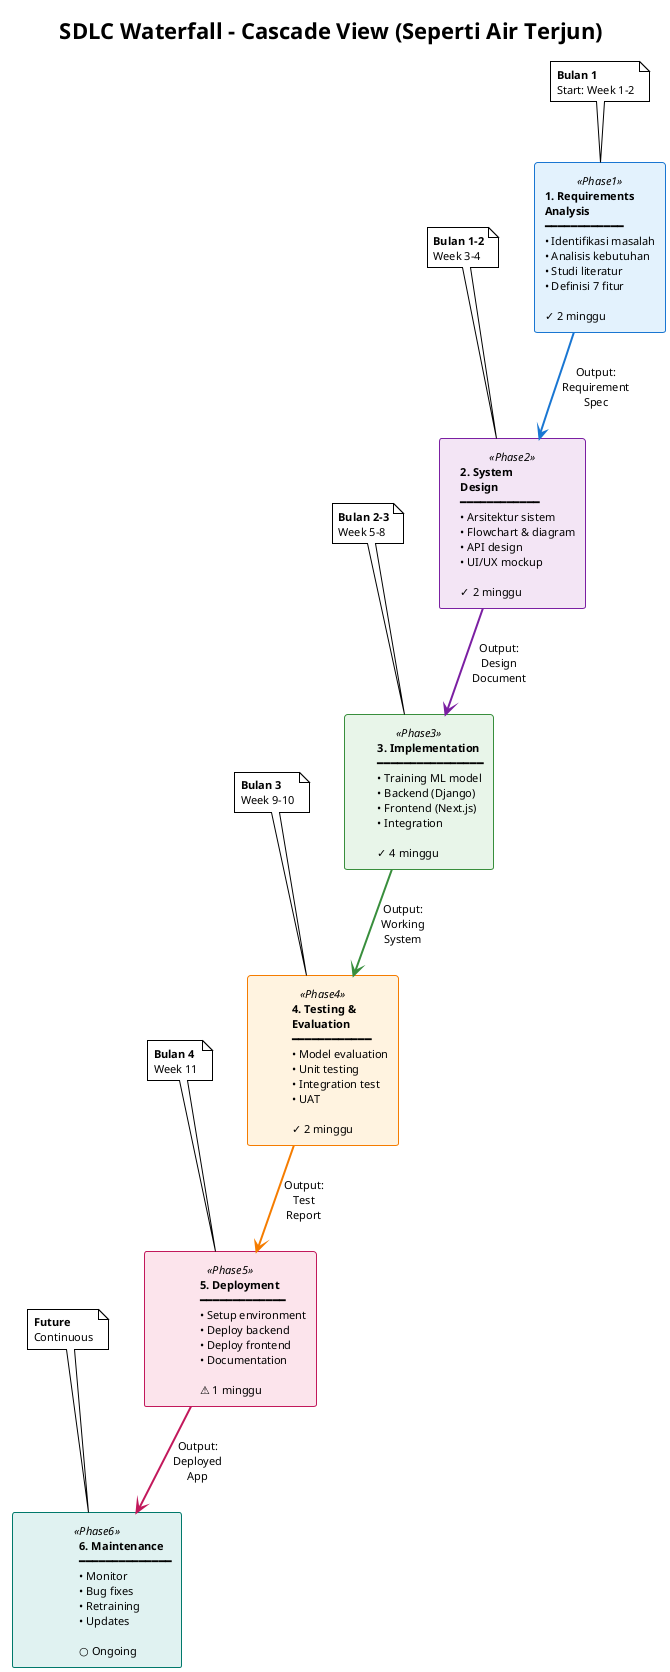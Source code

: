@startuml
!theme plain
skinparam defaultFontName Times New Roman
skinparam defaultFontSize 11

title SDLC Waterfall - Cascade View (Seperti Air Terjun)

skinparam rectangle {
  BackgroundColor<<Phase1>> #E3F2FD
  BorderColor<<Phase1>> #1976D2
  BackgroundColor<<Phase2>> #F3E5F5
  BorderColor<<Phase2>> #7B1FA2
  BackgroundColor<<Phase3>> #E8F5E9
  BorderColor<<Phase3>> #388E3C
  BackgroundColor<<Phase4>> #FFF3E0
  BorderColor<<Phase4>> #F57C00
  BackgroundColor<<Phase5>> #FCE4EC
  BorderColor<<Phase5>> #C2185B
  BackgroundColor<<Phase6>> #E0F2F1
  BorderColor<<Phase6>> #00796B
}

rectangle "**1. Requirements**\n**Analysis**\n━━━━━━━━━━━━\n• Identifikasi masalah\n• Analisis kebutuhan\n• Studi literatur\n• Definisi 7 fitur\n\n✓ 2 minggu" as REQ <<Phase1>>

rectangle "    **2. System**\n    **Design**\n    ━━━━━━━━━━━━\n    • Arsitektur sistem\n    • Flowchart & diagram\n    • API design\n    • UI/UX mockup\n\n    ✓ 2 minggu" as DESIGN <<Phase2>>

rectangle "        **3. Implementation**\n        ━━━━━━━━━━━━━━━━\n        • Training ML model\n        • Backend (Django)\n        • Frontend (Next.js)\n        • Integration\n\n        ✓ 4 minggu" as IMPL <<Phase3>>

rectangle "            **4. Testing &**\n            **Evaluation**\n            ━━━━━━━━━━━━\n            • Model evaluation\n            • Unit testing\n            • Integration test\n            • UAT\n\n            ✓ 2 minggu" as TEST <<Phase4>>

rectangle "                **5. Deployment**\n                ━━━━━━━━━━━━━\n                • Setup environment\n                • Deploy backend\n                • Deploy frontend\n                • Documentation\n\n                ⚠ 1 minggu" as DEPLOY <<Phase5>>

rectangle "                    **6. Maintenance**\n                    ━━━━━━━━━━━━━━\n                    • Monitor\n                    • Bug fixes\n                    • Retraining\n                    • Updates\n\n                    ○ Ongoing" as MAINT <<Phase6>>

REQ -[#1976D2,bold]-> DESIGN : Output:\nRequirement\nSpec
DESIGN -[#7B1FA2,bold]-> IMPL : Output:\nDesign\nDocument
IMPL -[#388E3C,bold]-> TEST : Output:\nWorking\nSystem
TEST -[#F57C00,bold]-> DEPLOY : Output:\nTest\nReport
DEPLOY -[#C2185B,bold]-> MAINT : Output:\nDeployed\nApp

note top of REQ
  <b>Bulan 1</b>
  Start: Week 1-2
end note

note top of DESIGN
  <b>Bulan 1-2</b>
  Week 3-4
end note

note top of IMPL
  <b>Bulan 2-3</b>
  Week 5-8
end note

note top of TEST
  <b>Bulan 3</b>
  Week 9-10
end note

note top of DEPLOY
  <b>Bulan 4</b>
  Week 11
end note

note top of MAINT
  <b>Future</b>
  Continuous
end note

@enduml
